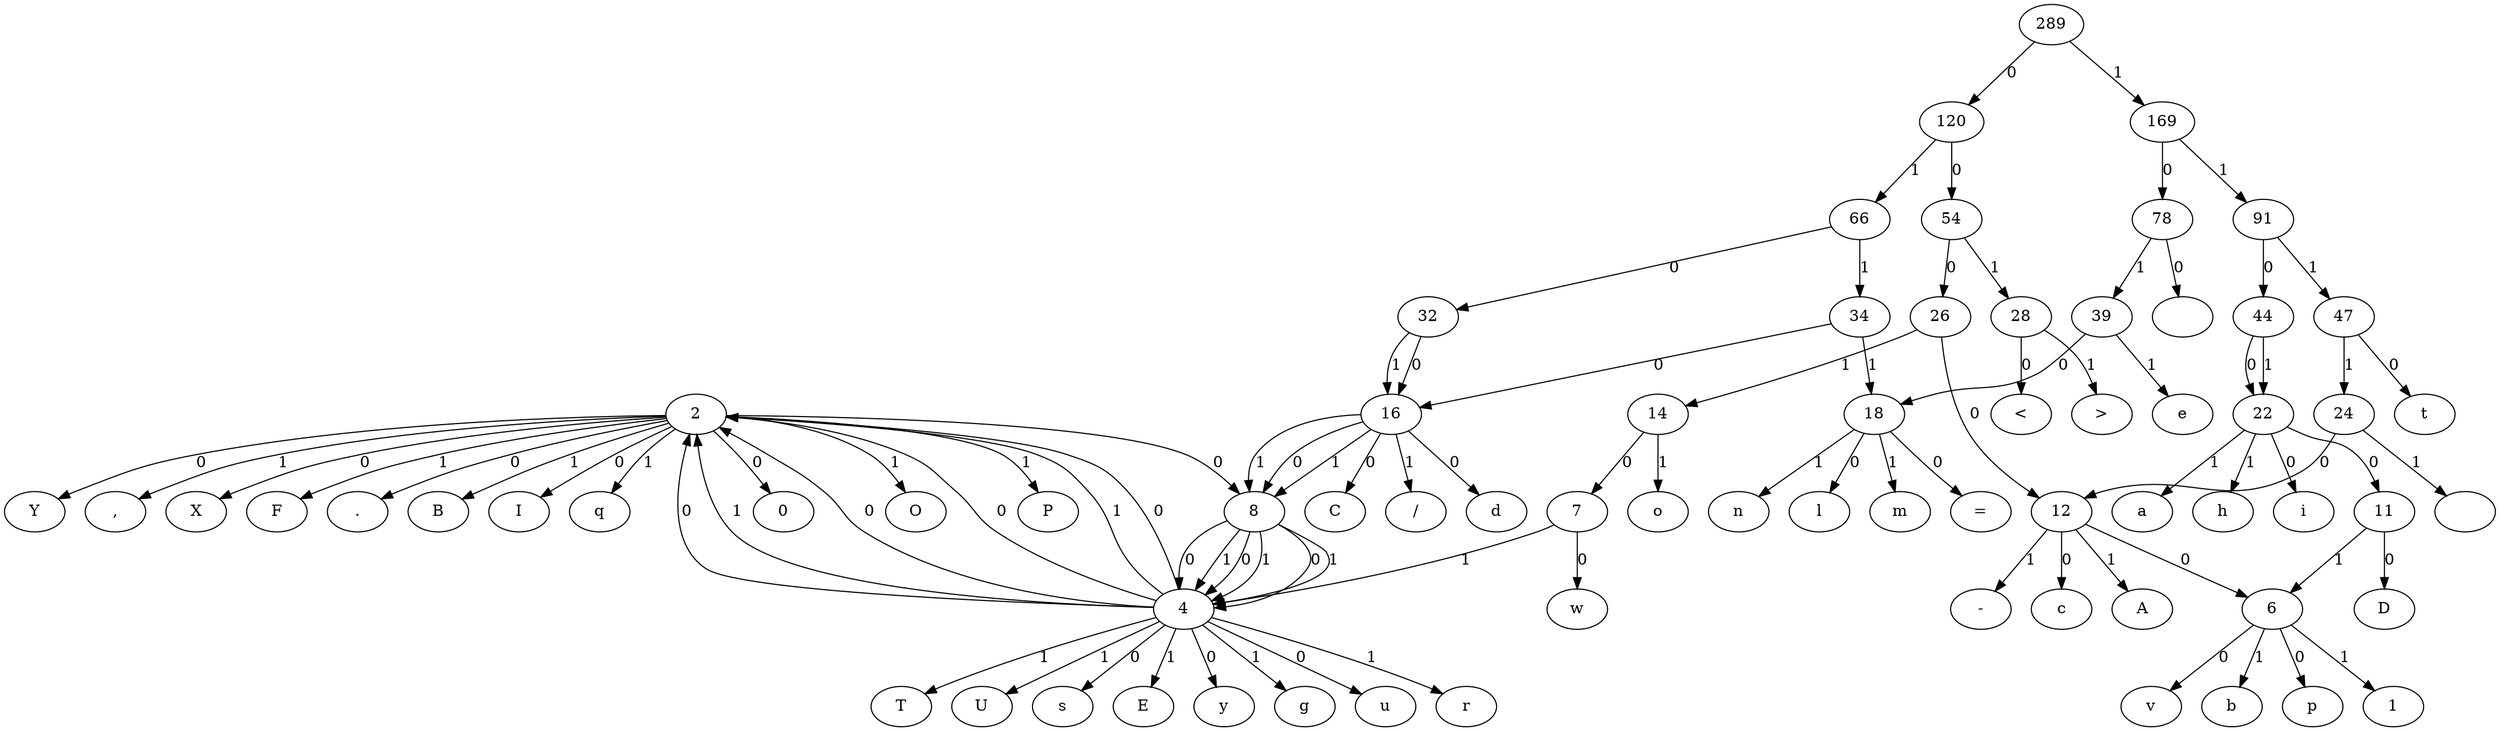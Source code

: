 digraph G {
"2" -> "0"[ label=0 ]
"2" -> "O"[ label=1 ]
"2" -> "8"[ label=0 ]
"2" -> "P"[ label=1 ]
"2" -> "Y"[ label=0 ]
"2" -> ","[ label=1 ]
"2" -> "X"[ label=0 ]
"2" -> "F"[ label=1 ]
"2" -> "."[ label=0 ]
"2" -> "B"[ label=1 ]
"2" -> "I"[ label=0 ]
"2" -> "q"[ label=1 ]
"4" -> "2"[ label=0 ]
"4" -> "2"[ label=1 ]
"4" -> "y"[ label=0 ]
"4" -> "g"[ label=1 ]
"4" -> "u"[ label=0 ]
"4" -> "r"[ label=1 ]
"4" -> "2"[ label=0 ]
"4" -> "T"[ label=1 ]
"4" -> "2"[ label=0 ]
"4" -> "U"[ label=1 ]
"4" -> "s"[ label=0 ]
"4" -> "2"[ label=1 ]
"4" -> "2"[ label=0 ]
"4" -> "E"[ label=1 ]
"6" -> "v"[ label=0 ]
"6" -> "b"[ label=1 ]
"6" -> "p"[ label=0 ]
"6" -> "1"[ label=1 ]
"7" -> "w"[ label=0 ]
"7" -> "4"[ label=1 ]
"8" -> "4"[ label=0 ]
"8" -> "4"[ label=1 ]
"8" -> "4"[ label=0 ]
"8" -> "4"[ label=1 ]
"8" -> "4"[ label=0 ]
"8" -> "4"[ label=1 ]
"11" -> "D"[ label=0 ]
"11" -> "6"[ label=1 ]
"12" -> "6"[ label=0 ]
"12" -> "-"[ label=1 ]
"12" -> "c"[ label=0 ]
"12" -> "A"[ label=1 ]
"14" -> "7"[ label=0 ]
"14" -> "o"[ label=1 ]
"16" -> "C"[ label=0 ]
"16" -> "/"[ label=1 ]
"16" -> "d"[ label=0 ]
"16" -> "8"[ label=1 ]
"16" -> "8"[ label=0 ]
"16" -> "8"[ label=1 ]
"18" -> "l"[ label=0 ]
"18" -> "m"[ label=1 ]
"18" -> "="[ label=0 ]
"18" -> "n"[ label=1 ]
"22" -> "11"[ label=0 ]
"22" -> "h"[ label=1 ]
"22" -> "i"[ label=0 ]
"22" -> "a"[ label=1 ]
"24" -> "12"[ label=0 ]
"24" -> "
"[ label=1 ]
"26" -> "12"[ label=0 ]
"26" -> "14"[ label=1 ]
"28" -> "<"[ label=0 ]
"28" -> ">"[ label=1 ]
"32" -> "16"[ label=0 ]
"32" -> "16"[ label=1 ]
"34" -> "16"[ label=0 ]
"34" -> "18"[ label=1 ]
"39" -> "18"[ label=0 ]
"39" -> "e"[ label=1 ]
"44" -> "22"[ label=0 ]
"44" -> "22"[ label=1 ]
"47" -> "t"[ label=0 ]
"47" -> "24"[ label=1 ]
"54" -> "26"[ label=0 ]
"54" -> "28"[ label=1 ]
"66" -> "32"[ label=0 ]
"66" -> "34"[ label=1 ]
"78" -> " "[ label=0 ]
"78" -> "39"[ label=1 ]
"91" -> "44"[ label=0 ]
"91" -> "47"[ label=1 ]
"120" -> "54"[ label=0 ]
"120" -> "66"[ label=1 ]
"169" -> "78"[ label=0 ]
"169" -> "91"[ label=1 ]
"289" -> "120"[ label=0 ]
"289" -> "169"[ label=1 ]
}
